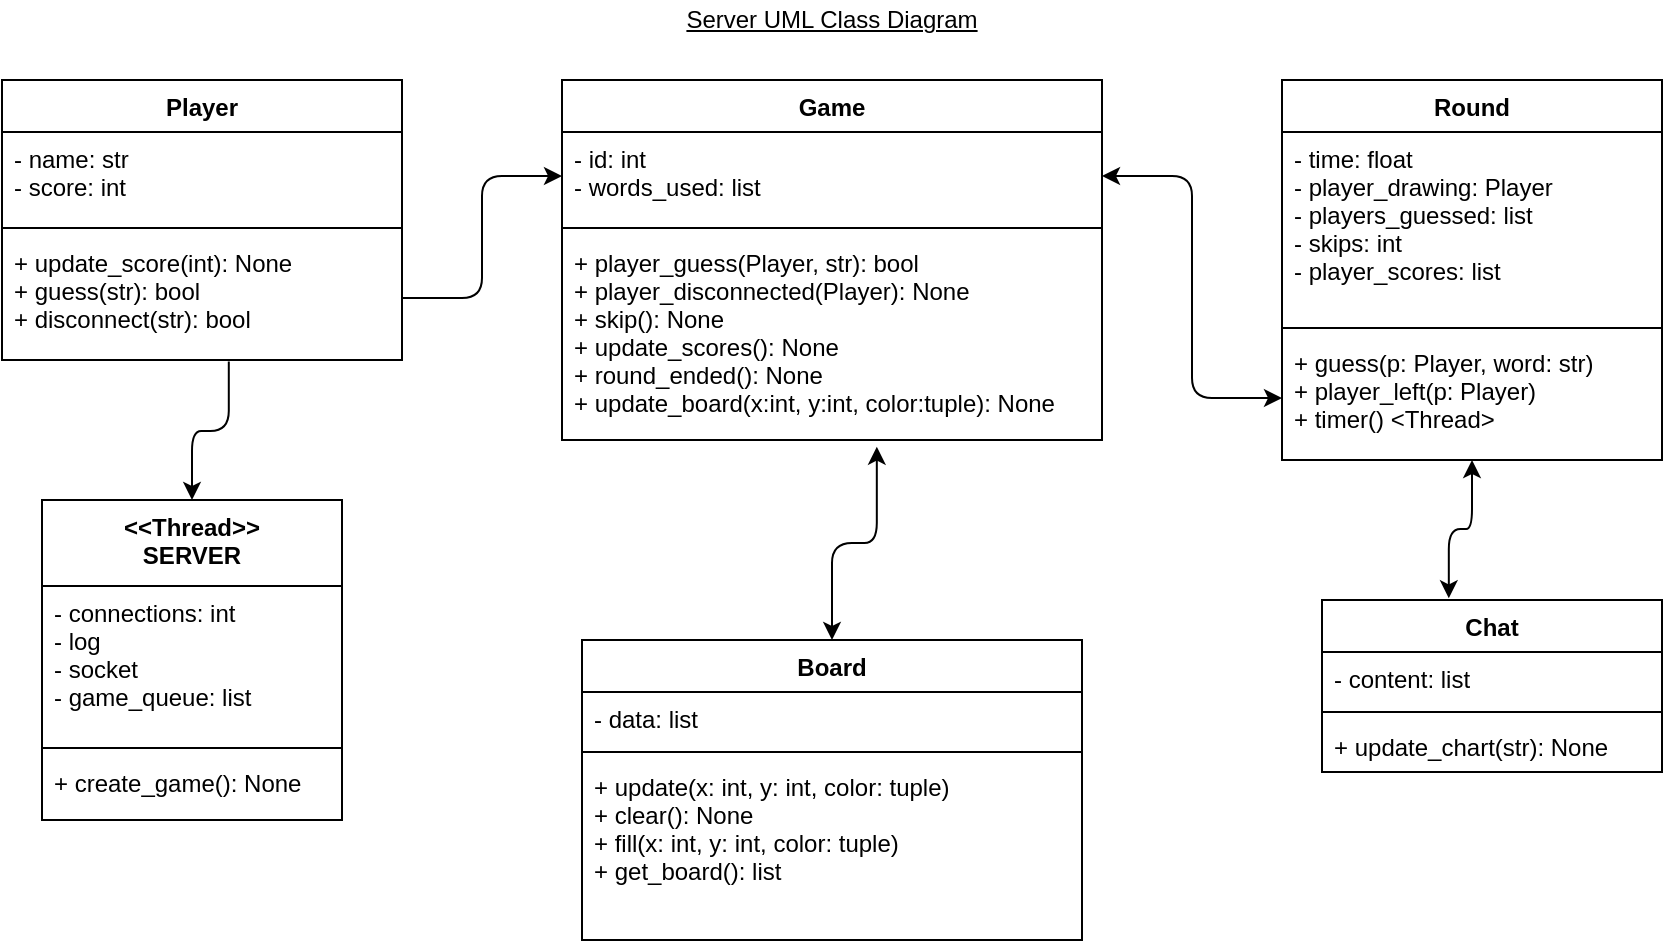 <mxfile version="12.8.1"><diagram id="zAX5yfpusF4mR_x2Fe7k" name="Page-1"><mxGraphModel dx="1185" dy="635" grid="1" gridSize="10" guides="1" tooltips="1" connect="1" arrows="1" fold="1" page="1" pageScale="1" pageWidth="850" pageHeight="1100" math="0" shadow="0"><root><mxCell id="0"/><mxCell id="1" parent="0"/><mxCell id="zjJXdXkiGP8Wjm2OLH2X-1" value="Server UML Class Diagram" style="text;html=1;strokeColor=none;fillColor=none;align=center;verticalAlign=middle;whiteSpace=wrap;rounded=0;fontStyle=4" vertex="1" parent="1"><mxGeometry x="310" y="20" width="230" height="20" as="geometry"/></mxCell><mxCell id="zjJXdXkiGP8Wjm2OLH2X-4" value="Round" style="swimlane;fontStyle=1;align=center;verticalAlign=top;childLayout=stackLayout;horizontal=1;startSize=26;horizontalStack=0;resizeParent=1;resizeParentMax=0;resizeLast=0;collapsible=1;marginBottom=0;" vertex="1" parent="1"><mxGeometry x="650" y="60" width="190" height="190" as="geometry"/></mxCell><mxCell id="zjJXdXkiGP8Wjm2OLH2X-5" value="- time: float&#10;- player_drawing: Player&#10;- players_guessed: list&#10;- skips: int&#10;- player_scores: list" style="text;strokeColor=none;fillColor=none;align=left;verticalAlign=top;spacingLeft=4;spacingRight=4;overflow=hidden;rotatable=0;points=[[0,0.5],[1,0.5]];portConstraint=eastwest;" vertex="1" parent="zjJXdXkiGP8Wjm2OLH2X-4"><mxGeometry y="26" width="190" height="94" as="geometry"/></mxCell><mxCell id="zjJXdXkiGP8Wjm2OLH2X-6" value="" style="line;strokeWidth=1;fillColor=none;align=left;verticalAlign=middle;spacingTop=-1;spacingLeft=3;spacingRight=3;rotatable=0;labelPosition=right;points=[];portConstraint=eastwest;" vertex="1" parent="zjJXdXkiGP8Wjm2OLH2X-4"><mxGeometry y="120" width="190" height="8" as="geometry"/></mxCell><mxCell id="zjJXdXkiGP8Wjm2OLH2X-7" value="+ guess(p: Player, word: str)&#10;+ player_left(p: Player)&#10;+ timer() &lt;Thread&gt;" style="text;strokeColor=none;fillColor=none;align=left;verticalAlign=top;spacingLeft=4;spacingRight=4;overflow=hidden;rotatable=0;points=[[0,0.5],[1,0.5]];portConstraint=eastwest;" vertex="1" parent="zjJXdXkiGP8Wjm2OLH2X-4"><mxGeometry y="128" width="190" height="62" as="geometry"/></mxCell><mxCell id="zjJXdXkiGP8Wjm2OLH2X-8" value="Player" style="swimlane;fontStyle=1;align=center;verticalAlign=top;childLayout=stackLayout;horizontal=1;startSize=26;horizontalStack=0;resizeParent=1;resizeParentMax=0;resizeLast=0;collapsible=1;marginBottom=0;" vertex="1" parent="1"><mxGeometry x="10" y="60" width="200" height="140" as="geometry"/></mxCell><mxCell id="zjJXdXkiGP8Wjm2OLH2X-9" value="- name: str&#10;- score: int" style="text;strokeColor=none;fillColor=none;align=left;verticalAlign=top;spacingLeft=4;spacingRight=4;overflow=hidden;rotatable=0;points=[[0,0.5],[1,0.5]];portConstraint=eastwest;" vertex="1" parent="zjJXdXkiGP8Wjm2OLH2X-8"><mxGeometry y="26" width="200" height="44" as="geometry"/></mxCell><mxCell id="zjJXdXkiGP8Wjm2OLH2X-10" value="" style="line;strokeWidth=1;fillColor=none;align=left;verticalAlign=middle;spacingTop=-1;spacingLeft=3;spacingRight=3;rotatable=0;labelPosition=right;points=[];portConstraint=eastwest;" vertex="1" parent="zjJXdXkiGP8Wjm2OLH2X-8"><mxGeometry y="70" width="200" height="8" as="geometry"/></mxCell><mxCell id="zjJXdXkiGP8Wjm2OLH2X-11" value="+ update_score(int): None&#10;+ guess(str): bool&#10;+ disconnect(str): bool" style="text;strokeColor=none;fillColor=none;align=left;verticalAlign=top;spacingLeft=4;spacingRight=4;overflow=hidden;rotatable=0;points=[[0,0.5],[1,0.5]];portConstraint=eastwest;" vertex="1" parent="zjJXdXkiGP8Wjm2OLH2X-8"><mxGeometry y="78" width="200" height="62" as="geometry"/></mxCell><mxCell id="zjJXdXkiGP8Wjm2OLH2X-12" value="Game" style="swimlane;fontStyle=1;align=center;verticalAlign=top;childLayout=stackLayout;horizontal=1;startSize=26;horizontalStack=0;resizeParent=1;resizeParentMax=0;resizeLast=0;collapsible=1;marginBottom=0;" vertex="1" parent="1"><mxGeometry x="290" y="60" width="270" height="180" as="geometry"/></mxCell><mxCell id="zjJXdXkiGP8Wjm2OLH2X-13" value="- id: int&#10;- words_used: list" style="text;strokeColor=none;fillColor=none;align=left;verticalAlign=top;spacingLeft=4;spacingRight=4;overflow=hidden;rotatable=0;points=[[0,0.5],[1,0.5]];portConstraint=eastwest;" vertex="1" parent="zjJXdXkiGP8Wjm2OLH2X-12"><mxGeometry y="26" width="270" height="44" as="geometry"/></mxCell><mxCell id="zjJXdXkiGP8Wjm2OLH2X-14" value="" style="line;strokeWidth=1;fillColor=none;align=left;verticalAlign=middle;spacingTop=-1;spacingLeft=3;spacingRight=3;rotatable=0;labelPosition=right;points=[];portConstraint=eastwest;" vertex="1" parent="zjJXdXkiGP8Wjm2OLH2X-12"><mxGeometry y="70" width="270" height="8" as="geometry"/></mxCell><mxCell id="zjJXdXkiGP8Wjm2OLH2X-15" value="+ player_guess(Player, str): bool&#10;+ player_disconnected(Player): None&#10;+ skip(): None&#10;+ update_scores(): None&#10;+ round_ended(): None&#10;+ update_board(x:int, y:int, color:tuple): None" style="text;strokeColor=none;fillColor=none;align=left;verticalAlign=top;spacingLeft=4;spacingRight=4;overflow=hidden;rotatable=0;points=[[0,0.5],[1,0.5]];portConstraint=eastwest;" vertex="1" parent="zjJXdXkiGP8Wjm2OLH2X-12"><mxGeometry y="78" width="270" height="102" as="geometry"/></mxCell><mxCell id="zjJXdXkiGP8Wjm2OLH2X-16" value="&lt;&lt;Thread&gt;&gt;&#10;SERVER" style="swimlane;fontStyle=1;align=center;verticalAlign=top;childLayout=stackLayout;horizontal=1;startSize=43;horizontalStack=0;resizeParent=1;resizeParentMax=0;resizeLast=0;collapsible=1;marginBottom=0;" vertex="1" parent="1"><mxGeometry x="30" y="270" width="150" height="160" as="geometry"/></mxCell><mxCell id="zjJXdXkiGP8Wjm2OLH2X-17" value="- connections: int&#10;- log&#10;- socket&#10;- game_queue: list" style="text;strokeColor=none;fillColor=none;align=left;verticalAlign=top;spacingLeft=4;spacingRight=4;overflow=hidden;rotatable=0;points=[[0,0.5],[1,0.5]];portConstraint=eastwest;" vertex="1" parent="zjJXdXkiGP8Wjm2OLH2X-16"><mxGeometry y="43" width="150" height="77" as="geometry"/></mxCell><mxCell id="zjJXdXkiGP8Wjm2OLH2X-18" value="" style="line;strokeWidth=1;fillColor=none;align=left;verticalAlign=middle;spacingTop=-1;spacingLeft=3;spacingRight=3;rotatable=0;labelPosition=right;points=[];portConstraint=eastwest;" vertex="1" parent="zjJXdXkiGP8Wjm2OLH2X-16"><mxGeometry y="120" width="150" height="8" as="geometry"/></mxCell><mxCell id="zjJXdXkiGP8Wjm2OLH2X-19" value="+ create_game(): None" style="text;strokeColor=none;fillColor=none;align=left;verticalAlign=top;spacingLeft=4;spacingRight=4;overflow=hidden;rotatable=0;points=[[0,0.5],[1,0.5]];portConstraint=eastwest;" vertex="1" parent="zjJXdXkiGP8Wjm2OLH2X-16"><mxGeometry y="128" width="150" height="32" as="geometry"/></mxCell><mxCell id="zjJXdXkiGP8Wjm2OLH2X-20" value="Chat" style="swimlane;fontStyle=1;align=center;verticalAlign=top;childLayout=stackLayout;horizontal=1;startSize=26;horizontalStack=0;resizeParent=1;resizeParentMax=0;resizeLast=0;collapsible=1;marginBottom=0;" vertex="1" parent="1"><mxGeometry x="670" y="320" width="170" height="86" as="geometry"/></mxCell><mxCell id="zjJXdXkiGP8Wjm2OLH2X-21" value="- content: list" style="text;strokeColor=none;fillColor=none;align=left;verticalAlign=top;spacingLeft=4;spacingRight=4;overflow=hidden;rotatable=0;points=[[0,0.5],[1,0.5]];portConstraint=eastwest;" vertex="1" parent="zjJXdXkiGP8Wjm2OLH2X-20"><mxGeometry y="26" width="170" height="26" as="geometry"/></mxCell><mxCell id="zjJXdXkiGP8Wjm2OLH2X-22" value="" style="line;strokeWidth=1;fillColor=none;align=left;verticalAlign=middle;spacingTop=-1;spacingLeft=3;spacingRight=3;rotatable=0;labelPosition=right;points=[];portConstraint=eastwest;" vertex="1" parent="zjJXdXkiGP8Wjm2OLH2X-20"><mxGeometry y="52" width="170" height="8" as="geometry"/></mxCell><mxCell id="zjJXdXkiGP8Wjm2OLH2X-23" value="+ update_chart(str): None" style="text;strokeColor=none;fillColor=none;align=left;verticalAlign=top;spacingLeft=4;spacingRight=4;overflow=hidden;rotatable=0;points=[[0,0.5],[1,0.5]];portConstraint=eastwest;" vertex="1" parent="zjJXdXkiGP8Wjm2OLH2X-20"><mxGeometry y="60" width="170" height="26" as="geometry"/></mxCell><mxCell id="zjJXdXkiGP8Wjm2OLH2X-24" value="Board" style="swimlane;fontStyle=1;align=center;verticalAlign=top;childLayout=stackLayout;horizontal=1;startSize=26;horizontalStack=0;resizeParent=1;resizeParentMax=0;resizeLast=0;collapsible=1;marginBottom=0;" vertex="1" parent="1"><mxGeometry x="300" y="340" width="250" height="150" as="geometry"/></mxCell><mxCell id="zjJXdXkiGP8Wjm2OLH2X-25" value="- data: list" style="text;strokeColor=none;fillColor=none;align=left;verticalAlign=top;spacingLeft=4;spacingRight=4;overflow=hidden;rotatable=0;points=[[0,0.5],[1,0.5]];portConstraint=eastwest;" vertex="1" parent="zjJXdXkiGP8Wjm2OLH2X-24"><mxGeometry y="26" width="250" height="26" as="geometry"/></mxCell><mxCell id="zjJXdXkiGP8Wjm2OLH2X-26" value="" style="line;strokeWidth=1;fillColor=none;align=left;verticalAlign=middle;spacingTop=-1;spacingLeft=3;spacingRight=3;rotatable=0;labelPosition=right;points=[];portConstraint=eastwest;" vertex="1" parent="zjJXdXkiGP8Wjm2OLH2X-24"><mxGeometry y="52" width="250" height="8" as="geometry"/></mxCell><mxCell id="zjJXdXkiGP8Wjm2OLH2X-27" value="+ update(x: int, y: int, color: tuple)&#10;+ clear(): None&#10;+ fill(x: int, y: int, color: tuple)&#10;+ get_board(): list" style="text;strokeColor=none;fillColor=none;align=left;verticalAlign=top;spacingLeft=4;spacingRight=4;overflow=hidden;rotatable=0;points=[[0,0.5],[1,0.5]];portConstraint=eastwest;" vertex="1" parent="zjJXdXkiGP8Wjm2OLH2X-24"><mxGeometry y="60" width="250" height="90" as="geometry"/></mxCell><mxCell id="zjJXdXkiGP8Wjm2OLH2X-38" value="" style="edgeStyle=elbowEdgeStyle;elbow=horizontal;endArrow=classic;html=1;entryX=0;entryY=0.5;entryDx=0;entryDy=0;exitX=1;exitY=0.5;exitDx=0;exitDy=0;" edge="1" parent="1" source="zjJXdXkiGP8Wjm2OLH2X-11" target="zjJXdXkiGP8Wjm2OLH2X-13"><mxGeometry width="50" height="50" relative="1" as="geometry"><mxPoint x="400" y="270" as="sourcePoint"/><mxPoint x="450" y="220" as="targetPoint"/></mxGeometry></mxCell><mxCell id="zjJXdXkiGP8Wjm2OLH2X-39" value="" style="edgeStyle=elbowEdgeStyle;elbow=horizontal;endArrow=classic;html=1;entryX=1;entryY=0.5;entryDx=0;entryDy=0;exitX=0;exitY=0.5;exitDx=0;exitDy=0;rounded=1;startArrow=classic;startFill=1;" edge="1" parent="1" source="zjJXdXkiGP8Wjm2OLH2X-7" target="zjJXdXkiGP8Wjm2OLH2X-13"><mxGeometry width="50" height="50" relative="1" as="geometry"><mxPoint x="400" y="270" as="sourcePoint"/><mxPoint x="450" y="220" as="targetPoint"/></mxGeometry></mxCell><mxCell id="zjJXdXkiGP8Wjm2OLH2X-40" value="" style="edgeStyle=elbowEdgeStyle;elbow=vertical;endArrow=classic;html=1;exitX=0.373;exitY=-0.01;exitDx=0;exitDy=0;exitPerimeter=0;startArrow=classic;startFill=1;" edge="1" parent="1" source="zjJXdXkiGP8Wjm2OLH2X-20" target="zjJXdXkiGP8Wjm2OLH2X-7"><mxGeometry width="50" height="50" relative="1" as="geometry"><mxPoint x="570" y="310" as="sourcePoint"/><mxPoint x="620" y="260" as="targetPoint"/></mxGeometry></mxCell><mxCell id="zjJXdXkiGP8Wjm2OLH2X-41" value="" style="edgeStyle=elbowEdgeStyle;elbow=vertical;endArrow=classic;html=1;entryX=0.583;entryY=1.033;entryDx=0;entryDy=0;entryPerimeter=0;startArrow=classic;startFill=1;" edge="1" parent="1" source="zjJXdXkiGP8Wjm2OLH2X-24" target="zjJXdXkiGP8Wjm2OLH2X-15"><mxGeometry width="50" height="50" relative="1" as="geometry"><mxPoint x="400" y="270" as="sourcePoint"/><mxPoint x="450" y="220" as="targetPoint"/></mxGeometry></mxCell><mxCell id="zjJXdXkiGP8Wjm2OLH2X-42" value="" style="edgeStyle=elbowEdgeStyle;elbow=vertical;endArrow=classic;html=1;entryX=0.5;entryY=0;entryDx=0;entryDy=0;exitX=0.567;exitY=1.013;exitDx=0;exitDy=0;exitPerimeter=0;" edge="1" parent="1" source="zjJXdXkiGP8Wjm2OLH2X-11" target="zjJXdXkiGP8Wjm2OLH2X-16"><mxGeometry width="50" height="50" relative="1" as="geometry"><mxPoint x="400" y="270" as="sourcePoint"/><mxPoint x="450" y="220" as="targetPoint"/></mxGeometry></mxCell></root></mxGraphModel></diagram></mxfile>